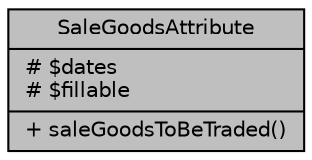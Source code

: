 digraph "SaleGoodsAttribute"
{
 // LATEX_PDF_SIZE
  bgcolor="transparent";
  edge [fontname="Helvetica",fontsize="10",labelfontname="Helvetica",labelfontsize="10"];
  node [fontname="Helvetica",fontsize="10",shape=record];
  Node1 [label="{SaleGoodsAttribute\n|# $dates\l# $fillable\l|+ saleGoodsToBeTraded()\l}",height=0.2,width=0.4,color="black", fillcolor="grey75", style="filled", fontcolor="black",tooltip="[descripción detallada]"];
}
